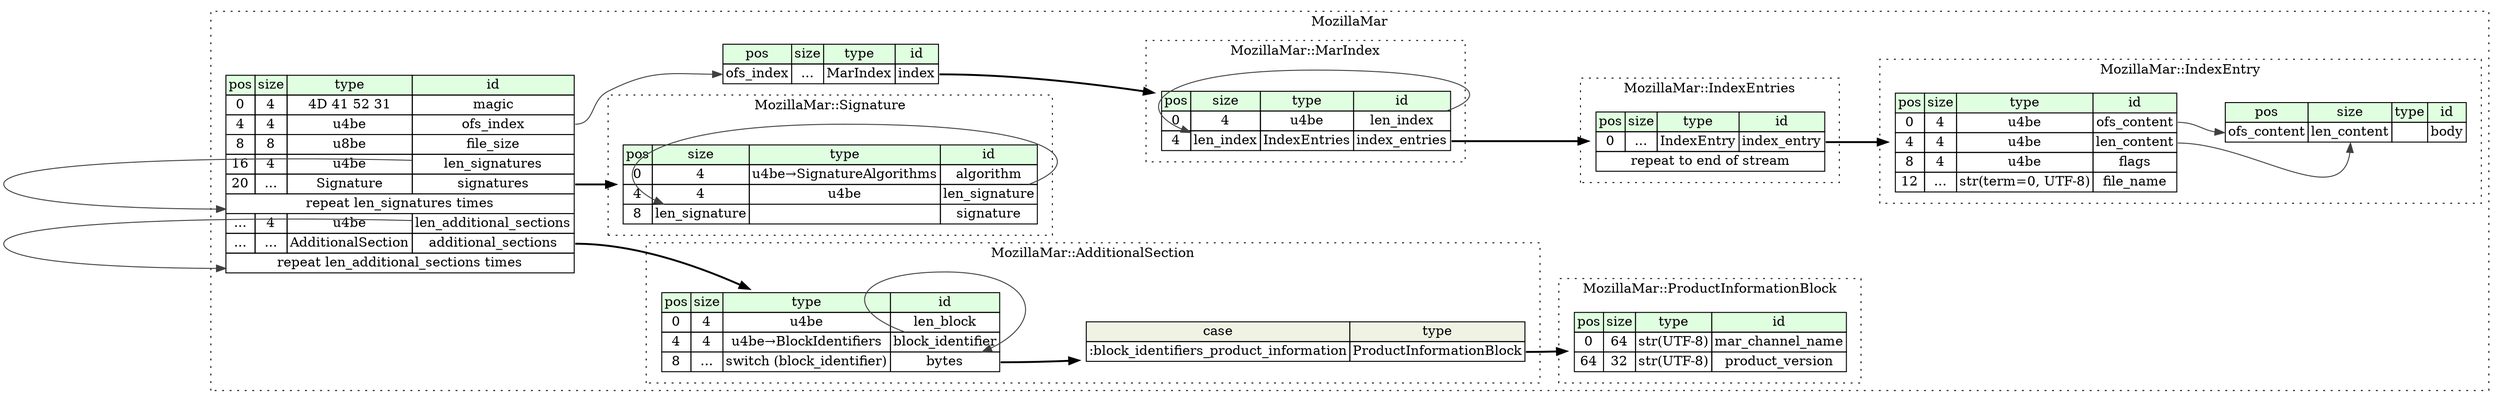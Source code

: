 digraph {
	rankdir=LR;
	node [shape=plaintext];
	subgraph cluster__mozilla_mar {
		label="MozillaMar";
		graph[style=dotted];

		mozilla_mar__seq [label=<<TABLE BORDER="0" CELLBORDER="1" CELLSPACING="0">
			<TR><TD BGCOLOR="#E0FFE0">pos</TD><TD BGCOLOR="#E0FFE0">size</TD><TD BGCOLOR="#E0FFE0">type</TD><TD BGCOLOR="#E0FFE0">id</TD></TR>
			<TR><TD PORT="magic_pos">0</TD><TD PORT="magic_size">4</TD><TD>4D 41 52 31</TD><TD PORT="magic_type">magic</TD></TR>
			<TR><TD PORT="ofs_index_pos">4</TD><TD PORT="ofs_index_size">4</TD><TD>u4be</TD><TD PORT="ofs_index_type">ofs_index</TD></TR>
			<TR><TD PORT="file_size_pos">8</TD><TD PORT="file_size_size">8</TD><TD>u8be</TD><TD PORT="file_size_type">file_size</TD></TR>
			<TR><TD PORT="len_signatures_pos">16</TD><TD PORT="len_signatures_size">4</TD><TD>u4be</TD><TD PORT="len_signatures_type">len_signatures</TD></TR>
			<TR><TD PORT="signatures_pos">20</TD><TD PORT="signatures_size">...</TD><TD>Signature</TD><TD PORT="signatures_type">signatures</TD></TR>
			<TR><TD COLSPAN="4" PORT="signatures__repeat">repeat len_signatures times</TD></TR>
			<TR><TD PORT="len_additional_sections_pos">...</TD><TD PORT="len_additional_sections_size">4</TD><TD>u4be</TD><TD PORT="len_additional_sections_type">len_additional_sections</TD></TR>
			<TR><TD PORT="additional_sections_pos">...</TD><TD PORT="additional_sections_size">...</TD><TD>AdditionalSection</TD><TD PORT="additional_sections_type">additional_sections</TD></TR>
			<TR><TD COLSPAN="4" PORT="additional_sections__repeat">repeat len_additional_sections times</TD></TR>
		</TABLE>>];
		mozilla_mar__inst__index [label=<<TABLE BORDER="0" CELLBORDER="1" CELLSPACING="0">
			<TR><TD BGCOLOR="#E0FFE0">pos</TD><TD BGCOLOR="#E0FFE0">size</TD><TD BGCOLOR="#E0FFE0">type</TD><TD BGCOLOR="#E0FFE0">id</TD></TR>
			<TR><TD PORT="index_pos">ofs_index</TD><TD PORT="index_size">...</TD><TD>MarIndex</TD><TD PORT="index_type">index</TD></TR>
		</TABLE>>];
		subgraph cluster__additional_section {
			label="MozillaMar::AdditionalSection";
			graph[style=dotted];

			additional_section__seq [label=<<TABLE BORDER="0" CELLBORDER="1" CELLSPACING="0">
				<TR><TD BGCOLOR="#E0FFE0">pos</TD><TD BGCOLOR="#E0FFE0">size</TD><TD BGCOLOR="#E0FFE0">type</TD><TD BGCOLOR="#E0FFE0">id</TD></TR>
				<TR><TD PORT="len_block_pos">0</TD><TD PORT="len_block_size">4</TD><TD>u4be</TD><TD PORT="len_block_type">len_block</TD></TR>
				<TR><TD PORT="block_identifier_pos">4</TD><TD PORT="block_identifier_size">4</TD><TD>u4be→BlockIdentifiers</TD><TD PORT="block_identifier_type">block_identifier</TD></TR>
				<TR><TD PORT="bytes_pos">8</TD><TD PORT="bytes_size">...</TD><TD>switch (block_identifier)</TD><TD PORT="bytes_type">bytes</TD></TR>
			</TABLE>>];
additional_section__seq_bytes_switch [label=<<TABLE BORDER="0" CELLBORDER="1" CELLSPACING="0">
	<TR><TD BGCOLOR="#F0F2E4">case</TD><TD BGCOLOR="#F0F2E4">type</TD></TR>
	<TR><TD>:block_identifiers_product_information</TD><TD PORT="case0">ProductInformationBlock</TD></TR>
</TABLE>>];
		}
		subgraph cluster__index_entries {
			label="MozillaMar::IndexEntries";
			graph[style=dotted];

			index_entries__seq [label=<<TABLE BORDER="0" CELLBORDER="1" CELLSPACING="0">
				<TR><TD BGCOLOR="#E0FFE0">pos</TD><TD BGCOLOR="#E0FFE0">size</TD><TD BGCOLOR="#E0FFE0">type</TD><TD BGCOLOR="#E0FFE0">id</TD></TR>
				<TR><TD PORT="index_entry_pos">0</TD><TD PORT="index_entry_size">...</TD><TD>IndexEntry</TD><TD PORT="index_entry_type">index_entry</TD></TR>
				<TR><TD COLSPAN="4" PORT="index_entry__repeat">repeat to end of stream</TD></TR>
			</TABLE>>];
		}
		subgraph cluster__index_entry {
			label="MozillaMar::IndexEntry";
			graph[style=dotted];

			index_entry__seq [label=<<TABLE BORDER="0" CELLBORDER="1" CELLSPACING="0">
				<TR><TD BGCOLOR="#E0FFE0">pos</TD><TD BGCOLOR="#E0FFE0">size</TD><TD BGCOLOR="#E0FFE0">type</TD><TD BGCOLOR="#E0FFE0">id</TD></TR>
				<TR><TD PORT="ofs_content_pos">0</TD><TD PORT="ofs_content_size">4</TD><TD>u4be</TD><TD PORT="ofs_content_type">ofs_content</TD></TR>
				<TR><TD PORT="len_content_pos">4</TD><TD PORT="len_content_size">4</TD><TD>u4be</TD><TD PORT="len_content_type">len_content</TD></TR>
				<TR><TD PORT="flags_pos">8</TD><TD PORT="flags_size">4</TD><TD>u4be</TD><TD PORT="flags_type">flags</TD></TR>
				<TR><TD PORT="file_name_pos">12</TD><TD PORT="file_name_size">...</TD><TD>str(term=0, UTF-8)</TD><TD PORT="file_name_type">file_name</TD></TR>
			</TABLE>>];
			index_entry__inst__body [label=<<TABLE BORDER="0" CELLBORDER="1" CELLSPACING="0">
				<TR><TD BGCOLOR="#E0FFE0">pos</TD><TD BGCOLOR="#E0FFE0">size</TD><TD BGCOLOR="#E0FFE0">type</TD><TD BGCOLOR="#E0FFE0">id</TD></TR>
				<TR><TD PORT="body_pos">ofs_content</TD><TD PORT="body_size">len_content</TD><TD></TD><TD PORT="body_type">body</TD></TR>
			</TABLE>>];
		}
		subgraph cluster__mar_index {
			label="MozillaMar::MarIndex";
			graph[style=dotted];

			mar_index__seq [label=<<TABLE BORDER="0" CELLBORDER="1" CELLSPACING="0">
				<TR><TD BGCOLOR="#E0FFE0">pos</TD><TD BGCOLOR="#E0FFE0">size</TD><TD BGCOLOR="#E0FFE0">type</TD><TD BGCOLOR="#E0FFE0">id</TD></TR>
				<TR><TD PORT="len_index_pos">0</TD><TD PORT="len_index_size">4</TD><TD>u4be</TD><TD PORT="len_index_type">len_index</TD></TR>
				<TR><TD PORT="index_entries_pos">4</TD><TD PORT="index_entries_size">len_index</TD><TD>IndexEntries</TD><TD PORT="index_entries_type">index_entries</TD></TR>
			</TABLE>>];
		}
		subgraph cluster__product_information_block {
			label="MozillaMar::ProductInformationBlock";
			graph[style=dotted];

			product_information_block__seq [label=<<TABLE BORDER="0" CELLBORDER="1" CELLSPACING="0">
				<TR><TD BGCOLOR="#E0FFE0">pos</TD><TD BGCOLOR="#E0FFE0">size</TD><TD BGCOLOR="#E0FFE0">type</TD><TD BGCOLOR="#E0FFE0">id</TD></TR>
				<TR><TD PORT="mar_channel_name_pos">0</TD><TD PORT="mar_channel_name_size">64</TD><TD>str(UTF-8)</TD><TD PORT="mar_channel_name_type">mar_channel_name</TD></TR>
				<TR><TD PORT="product_version_pos">64</TD><TD PORT="product_version_size">32</TD><TD>str(UTF-8)</TD><TD PORT="product_version_type">product_version</TD></TR>
			</TABLE>>];
		}
		subgraph cluster__signature {
			label="MozillaMar::Signature";
			graph[style=dotted];

			signature__seq [label=<<TABLE BORDER="0" CELLBORDER="1" CELLSPACING="0">
				<TR><TD BGCOLOR="#E0FFE0">pos</TD><TD BGCOLOR="#E0FFE0">size</TD><TD BGCOLOR="#E0FFE0">type</TD><TD BGCOLOR="#E0FFE0">id</TD></TR>
				<TR><TD PORT="algorithm_pos">0</TD><TD PORT="algorithm_size">4</TD><TD>u4be→SignatureAlgorithms</TD><TD PORT="algorithm_type">algorithm</TD></TR>
				<TR><TD PORT="len_signature_pos">4</TD><TD PORT="len_signature_size">4</TD><TD>u4be</TD><TD PORT="len_signature_type">len_signature</TD></TR>
				<TR><TD PORT="signature_pos">8</TD><TD PORT="signature_size">len_signature</TD><TD></TD><TD PORT="signature_type">signature</TD></TR>
			</TABLE>>];
		}
	}
	mozilla_mar__seq:signatures_type -> signature__seq [style=bold];
	mozilla_mar__seq:len_signatures_type -> mozilla_mar__seq:signatures__repeat [color="#404040"];
	mozilla_mar__seq:additional_sections_type -> additional_section__seq [style=bold];
	mozilla_mar__seq:len_additional_sections_type -> mozilla_mar__seq:additional_sections__repeat [color="#404040"];
	mozilla_mar__seq:ofs_index_type -> mozilla_mar__inst__index:index_pos [color="#404040"];
	mozilla_mar__inst__index:index_type -> mar_index__seq [style=bold];
	additional_section__seq:bytes_type -> additional_section__seq_bytes_switch [style=bold];
	additional_section__seq_bytes_switch:case0 -> product_information_block__seq [style=bold];
	additional_section__seq:block_identifier_type -> additional_section__seq:bytes_type [color="#404040"];
	index_entries__seq:index_entry_type -> index_entry__seq [style=bold];
	index_entry__seq:ofs_content_type -> index_entry__inst__body:body_pos [color="#404040"];
	index_entry__seq:len_content_type -> index_entry__inst__body:body_size [color="#404040"];
	mar_index__seq:len_index_type -> mar_index__seq:index_entries_size [color="#404040"];
	mar_index__seq:index_entries_type -> index_entries__seq [style=bold];
	signature__seq:len_signature_type -> signature__seq:signature_size [color="#404040"];
}
